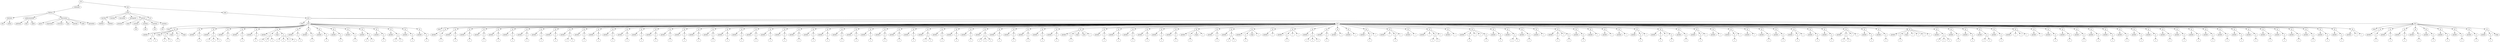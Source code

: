 digraph Tree {
	"t0" [label = "TEI"];
	"t1" [label = "teiHeader"];
	"t2" [label = "fileDesc"];
	"t3" [label = "titleStmt"];
	"t4" [label = "title"];
	"t5" [label = "author"];
	"t6" [label = "publicationStmt"];
	"t7" [label = "publisher"];
	"t8" [label = "idno"];
	"t9" [label = "rights"];
	"t10" [label = "SourceDesc"];
	"t11" [label = "genre"];
	"t12" [label = "inspiration"];
	"t13" [label = "structure"];
	"t14" [label = "type"];
	"t15" [label = "periode"];
	"t16" [label = "taille"];
	"t17" [label = "permalien"];
	"t18" [label = "text"];
	"t19" [label = "front"];
	"t20" [label = "docTitle"];
	"t21" [label = "titlePart"];
	"t22" [label = "titlePart"];
	"t23" [label = "docDate"];
	"t24" [label = "docAuthor"];
	"t25" [label = "docImprint"];
	"t26" [label = "premiere"];
	"t27" [label = "castList"];
	"t28" [label = "head"];
	"t29" [label = "castItem"];
	"t30" [label = "role"];
	"t31" [label = "castItem"];
	"t32" [label = "role"];
	"t33" [label = "castItem"];
	"t34" [label = "role"];
	"t35" [label = "castItem"];
	"t36" [label = "role"];
	"t37" [label = "set"];
	"t38" [label = "body"];
	"t39" [label = "div1"];
	"t40" [label = "head"];
	"t41" [label = "div2"];
	"t42" [label = "head"];
	"t43" [label = "sp"];
	"t44" [label = "speaker"];
	"t45" [label = "p"];
	"t46" [label = "s"];
	"t47" [label = "s"];
	"t48" [label = "stage"];
	"t49" [label = "p"];
	"t50" [label = "s"];
	"t51" [label = "s"];
	"t52" [label = "stage"];
	"t53" [label = "p"];
	"t54" [label = "s"];
	"t55" [label = "stage"];
	"t56" [label = "sp"];
	"t57" [label = "speaker"];
	"t58" [label = "p"];
	"t59" [label = "s"];
	"t60" [label = "sp"];
	"t61" [label = "speaker"];
	"t62" [label = "p"];
	"t63" [label = "s"];
	"t64" [label = "s"];
	"t65" [label = "s"];
	"t66" [label = "sp"];
	"t67" [label = "speaker"];
	"t68" [label = "p"];
	"t69" [label = "s"];
	"t70" [label = "sp"];
	"t71" [label = "speaker"];
	"t72" [label = "p"];
	"t73" [label = "s"];
	"t74" [label = "sp"];
	"t75" [label = "speaker"];
	"t76" [label = "p"];
	"t77" [label = "s"];
	"t78" [label = "sp"];
	"t79" [label = "speaker"];
	"t80" [label = "p"];
	"t81" [label = "s"];
	"t82" [label = "s"];
	"t83" [label = "s"];
	"t84" [label = "stage"];
	"t85" [label = "p"];
	"t86" [label = "s"];
	"t87" [label = "s"];
	"t88" [label = "s"];
	"t89" [label = "s"];
	"t90" [label = "sp"];
	"t91" [label = "speaker"];
	"t92" [label = "p"];
	"t93" [label = "s"];
	"t94" [label = "sp"];
	"t95" [label = "speaker"];
	"t96" [label = "p"];
	"t97" [label = "s"];
	"t98" [label = "sp"];
	"t99" [label = "speaker"];
	"t100" [label = "p"];
	"t101" [label = "s"];
	"t102" [label = "sp"];
	"t103" [label = "speaker"];
	"t104" [label = "p"];
	"t105" [label = "s"];
	"t106" [label = "sp"];
	"t107" [label = "speaker"];
	"t108" [label = "p"];
	"t109" [label = "s"];
	"t110" [label = "sp"];
	"t111" [label = "speaker"];
	"t112" [label = "p"];
	"t113" [label = "s"];
	"t114" [label = "s"];
	"t115" [label = "sp"];
	"t116" [label = "speaker"];
	"t117" [label = "p"];
	"t118" [label = "s"];
	"t119" [label = "sp"];
	"t120" [label = "speaker"];
	"t121" [label = "p"];
	"t122" [label = "s"];
	"t123" [label = "s"];
	"t124" [label = "sp"];
	"t125" [label = "speaker"];
	"t126" [label = "p"];
	"t127" [label = "s"];
	"t128" [label = "sp"];
	"t129" [label = "speaker"];
	"t130" [label = "p"];
	"t131" [label = "s"];
	"t132" [label = "div2"];
	"t133" [label = "head"];
	"t134" [label = "sp"];
	"t135" [label = "speaker"];
	"t136" [label = "p"];
	"t137" [label = "s"];
	"t138" [label = "sp"];
	"t139" [label = "speaker"];
	"t140" [label = "p"];
	"t141" [label = "s"];
	"t142" [label = "sp"];
	"t143" [label = "speaker"];
	"t144" [label = "p"];
	"t145" [label = "s"];
	"t146" [label = "sp"];
	"t147" [label = "speaker"];
	"t148" [label = "p"];
	"t149" [label = "s"];
	"t150" [label = "sp"];
	"t151" [label = "speaker"];
	"t152" [label = "p"];
	"t153" [label = "s"];
	"t154" [label = "sp"];
	"t155" [label = "speaker"];
	"t156" [label = "p"];
	"t157" [label = "s"];
	"t158" [label = "sp"];
	"t159" [label = "speaker"];
	"t160" [label = "p"];
	"t161" [label = "s"];
	"t162" [label = "sp"];
	"t163" [label = "speaker"];
	"t164" [label = "p"];
	"t165" [label = "s"];
	"t166" [label = "sp"];
	"t167" [label = "speaker"];
	"t168" [label = "p"];
	"t169" [label = "s"];
	"t170" [label = "sp"];
	"t171" [label = "speaker"];
	"t172" [label = "p"];
	"t173" [label = "s"];
	"t174" [label = "s"];
	"t175" [label = "sp"];
	"t176" [label = "speaker"];
	"t177" [label = "p"];
	"t178" [label = "s"];
	"t179" [label = "sp"];
	"t180" [label = "speaker"];
	"t181" [label = "p"];
	"t182" [label = "s"];
	"t183" [label = "sp"];
	"t184" [label = "speaker"];
	"t185" [label = "p"];
	"t186" [label = "s"];
	"t187" [label = "sp"];
	"t188" [label = "speaker"];
	"t189" [label = "p"];
	"t190" [label = "s"];
	"t191" [label = "sp"];
	"t192" [label = "speaker"];
	"t193" [label = "p"];
	"t194" [label = "s"];
	"t195" [label = "sp"];
	"t196" [label = "speaker"];
	"t197" [label = "p"];
	"t198" [label = "s"];
	"t199" [label = "sp"];
	"t200" [label = "speaker"];
	"t201" [label = "p"];
	"t202" [label = "s"];
	"t203" [label = "sp"];
	"t204" [label = "speaker"];
	"t205" [label = "p"];
	"t206" [label = "s"];
	"t207" [label = "sp"];
	"t208" [label = "speaker"];
	"t209" [label = "p"];
	"t210" [label = "s"];
	"t211" [label = "sp"];
	"t212" [label = "speaker"];
	"t213" [label = "p"];
	"t214" [label = "s"];
	"t215" [label = "sp"];
	"t216" [label = "speaker"];
	"t217" [label = "p"];
	"t218" [label = "s"];
	"t219" [label = "sp"];
	"t220" [label = "speaker"];
	"t221" [label = "p"];
	"t222" [label = "s"];
	"t223" [label = "sp"];
	"t224" [label = "speaker"];
	"t225" [label = "p"];
	"t226" [label = "s"];
	"t227" [label = "sp"];
	"t228" [label = "speaker"];
	"t229" [label = "p"];
	"t230" [label = "s"];
	"t231" [label = "sp"];
	"t232" [label = "speaker"];
	"t233" [label = "p"];
	"t234" [label = "s"];
	"t235" [label = "sp"];
	"t236" [label = "speaker"];
	"t237" [label = "p"];
	"t238" [label = "s"];
	"t239" [label = "sp"];
	"t240" [label = "speaker"];
	"t241" [label = "p"];
	"t242" [label = "s"];
	"t243" [label = "sp"];
	"t244" [label = "speaker"];
	"t245" [label = "p"];
	"t246" [label = "s"];
	"t247" [label = "sp"];
	"t248" [label = "speaker"];
	"t249" [label = "p"];
	"t250" [label = "s"];
	"t251" [label = "sp"];
	"t252" [label = "speaker"];
	"t253" [label = "p"];
	"t254" [label = "s"];
	"t255" [label = "sp"];
	"t256" [label = "speaker"];
	"t257" [label = "p"];
	"t258" [label = "s"];
	"t259" [label = "sp"];
	"t260" [label = "speaker"];
	"t261" [label = "p"];
	"t262" [label = "s"];
	"t263" [label = "sp"];
	"t264" [label = "speaker"];
	"t265" [label = "p"];
	"t266" [label = "s"];
	"t267" [label = "sp"];
	"t268" [label = "speaker"];
	"t269" [label = "p"];
	"t270" [label = "s"];
	"t271" [label = "sp"];
	"t272" [label = "speaker"];
	"t273" [label = "p"];
	"t274" [label = "s"];
	"t275" [label = "s"];
	"t276" [label = "sp"];
	"t277" [label = "speaker"];
	"t278" [label = "p"];
	"t279" [label = "s"];
	"t280" [label = "sp"];
	"t281" [label = "speaker"];
	"t282" [label = "p"];
	"t283" [label = "s"];
	"t284" [label = "sp"];
	"t285" [label = "speaker"];
	"t286" [label = "p"];
	"t287" [label = "s"];
	"t288" [label = "sp"];
	"t289" [label = "speaker"];
	"t290" [label = "p"];
	"t291" [label = "s"];
	"t292" [label = "s"];
	"t293" [label = "s"];
	"t294" [label = "sp"];
	"t295" [label = "speaker"];
	"t296" [label = "p"];
	"t297" [label = "s"];
	"t298" [label = "sp"];
	"t299" [label = "speaker"];
	"t300" [label = "p"];
	"t301" [label = "s"];
	"t302" [label = "sp"];
	"t303" [label = "speaker"];
	"t304" [label = "p"];
	"t305" [label = "s"];
	"t306" [label = "sp"];
	"t307" [label = "speaker"];
	"t308" [label = "p"];
	"t309" [label = "s"];
	"t310" [label = "sp"];
	"t311" [label = "speaker"];
	"t312" [label = "p"];
	"t313" [label = "s"];
	"t314" [label = "sp"];
	"t315" [label = "speaker"];
	"t316" [label = "p"];
	"t317" [label = "s"];
	"t318" [label = "stage"];
	"t319" [label = "note"];
	"t320" [label = "l"];
	"t321" [label = "sp"];
	"t322" [label = "speaker"];
	"t323" [label = "p"];
	"t324" [label = "s"];
	"t325" [label = "sp"];
	"t326" [label = "speaker"];
	"t327" [label = "p"];
	"t328" [label = "s"];
	"t329" [label = "sp"];
	"t330" [label = "speaker"];
	"t331" [label = "p"];
	"t332" [label = "s"];
	"t333" [label = "sp"];
	"t334" [label = "speaker"];
	"t335" [label = "p"];
	"t336" [label = "s"];
	"t337" [label = "sp"];
	"t338" [label = "speaker"];
	"t339" [label = "p"];
	"t340" [label = "s"];
	"t341" [label = "sp"];
	"t342" [label = "speaker"];
	"t343" [label = "p"];
	"t344" [label = "s"];
	"t345" [label = "sp"];
	"t346" [label = "speaker"];
	"t347" [label = "p"];
	"t348" [label = "s"];
	"t349" [label = "stage"];
	"t350" [label = "l"];
	"t351" [label = "sp"];
	"t352" [label = "speaker"];
	"t353" [label = "p"];
	"t354" [label = "s"];
	"t355" [label = "sp"];
	"t356" [label = "speaker"];
	"t357" [label = "p"];
	"t358" [label = "s"];
	"t359" [label = "s"];
	"t360" [label = "sp"];
	"t361" [label = "speaker"];
	"t362" [label = "p"];
	"t363" [label = "s"];
	"t364" [label = "stage"];
	"t365" [label = "l"];
	"t366" [label = "sp"];
	"t367" [label = "speaker"];
	"t368" [label = "l"];
	"t369" [label = "sp"];
	"t370" [label = "speaker"];
	"t371" [label = "p"];
	"t372" [label = "s"];
	"t373" [label = "l"];
	"t374" [label = "l"];
	"t375" [label = "sp"];
	"t376" [label = "speaker"];
	"t377" [label = "p"];
	"t378" [label = "s"];
	"t379" [label = "s"];
	"t380" [label = "s"];
	"t381" [label = "sp"];
	"t382" [label = "speaker"];
	"t383" [label = "p"];
	"t384" [label = "s"];
	"t385" [label = "sp"];
	"t386" [label = "speaker"];
	"t387" [label = "l"];
	"t388" [label = "sp"];
	"t389" [label = "speaker"];
	"t390" [label = "l"];
	"t391" [label = "sp"];
	"t392" [label = "speaker"];
	"t393" [label = "p"];
	"t394" [label = "s"];
	"t395" [label = "l"];
	"t396" [label = "sp"];
	"t397" [label = "speaker"];
	"t398" [label = "l"];
	"t399" [label = "p"];
	"t400" [label = "s"];
	"t401" [label = "l"];
	"t402" [label = "sp"];
	"t403" [label = "speaker"];
	"t404" [label = "l"];
	"t405" [label = "sp"];
	"t406" [label = "speaker"];
	"t407" [label = "l"];
	"t408" [label = "p"];
	"t409" [label = "s"];
	"t410" [label = "s"];
	"t411" [label = "l"];
	"t412" [label = "sp"];
	"t413" [label = "speaker"];
	"t414" [label = "l"];
	"t415" [label = "sp"];
	"t416" [label = "speaker"];
	"t417" [label = "p"];
	"t418" [label = "s"];
	"t419" [label = "l"];
	"t420" [label = "l"];
	"t421" [label = "p"];
	"t422" [label = "s"];
	"t423" [label = "sp"];
	"t424" [label = "speaker"];
	"t425" [label = "p"];
	"t426" [label = "s"];
	"t427" [label = "sp"];
	"t428" [label = "speaker"];
	"t429" [label = "p"];
	"t430" [label = "s"];
	"t431" [label = "s"];
	"t432" [label = "sp"];
	"t433" [label = "speaker"];
	"t434" [label = "p"];
	"t435" [label = "s"];
	"t436" [label = "sp"];
	"t437" [label = "speaker"];
	"t438" [label = "l"];
	"t439" [label = "sp"];
	"t440" [label = "speaker"];
	"t441" [label = "p"];
	"t442" [label = "s"];
	"t443" [label = "l"];
	"t444" [label = "p"];
	"t445" [label = "s"];
	"t446" [label = "sp"];
	"t447" [label = "speaker"];
	"t448" [label = "p"];
	"t449" [label = "s"];
	"t450" [label = "sp"];
	"t451" [label = "speaker"];
	"t452" [label = "l"];
	"t453" [label = "sp"];
	"t454" [label = "speaker"];
	"t455" [label = "l"];
	"t456" [label = "sp"];
	"t457" [label = "speaker"];
	"t458" [label = "l"];
	"t459" [label = "sp"];
	"t460" [label = "speaker"];
	"t461" [label = "p"];
	"t462" [label = "s"];
	"t463" [label = "l"];
	"t464" [label = "sp"];
	"t465" [label = "speaker"];
	"t466" [label = "p"];
	"t467" [label = "s"];
	"t468" [label = "l"];
	"t469" [label = "p"];
	"t470" [label = "s"];
	"t471" [label = "sp"];
	"t472" [label = "speaker"];
	"t473" [label = "p"];
	"t474" [label = "s"];
	"t475" [label = "sp"];
	"t476" [label = "speaker"];
	"t477" [label = "p"];
	"t478" [label = "s"];
	"t479" [label = "l"];
	"t480" [label = "sp"];
	"t481" [label = "speaker"];
	"t482" [label = "l"];
	"t483" [label = "sp"];
	"t484" [label = "speaker"];
	"t485" [label = "p"];
	"t486" [label = "s"];
	"t487" [label = "l"];
	"t488" [label = "sp"];
	"t489" [label = "speaker"];
	"t490" [label = "l"];
	"t491" [label = "sp"];
	"t492" [label = "speaker"];
	"t493" [label = "p"];
	"t494" [label = "s"];
	"t495" [label = "sp"];
	"t496" [label = "speaker"];
	"t497" [label = "p"];
	"t498" [label = "s"];
	"t499" [label = "sp"];
	"t500" [label = "speaker"];
	"t501" [label = "p"];
	"t502" [label = "s"];
	"t503" [label = "l"];
	"t504" [label = "sp"];
	"t505" [label = "speaker"];
	"t506" [label = "p"];
	"t507" [label = "s"];
	"t508" [label = "sp"];
	"t509" [label = "speaker"];
	"t510" [label = "p"];
	"t511" [label = "s"];
	"t512" [label = "sp"];
	"t513" [label = "speaker"];
	"t514" [label = "p"];
	"t515" [label = "s"];
	"t516" [label = "s"];
	"t517" [label = "l"];
	"t518" [label = "l"];
	"t519" [label = "sp"];
	"t520" [label = "speaker"];
	"t521" [label = "p"];
	"t522" [label = "s"];
	"t523" [label = "sp"];
	"t524" [label = "speaker"];
	"t525" [label = "p"];
	"t526" [label = "s"];
	"t527" [label = "sp"];
	"t528" [label = "speaker"];
	"t529" [label = "p"];
	"t530" [label = "s"];
	"t531" [label = "stage"];
	"t532" [label = "l"];
	"t533" [label = "l"];
	"t534" [label = "l"];
	"t535" [label = "l"];
	"t536" [label = "sp"];
	"t537" [label = "speaker"];
	"t538" [label = "p"];
	"t539" [label = "s"];
	"t540" [label = "s"];
	"t541" [label = "s"];
	"t542" [label = "sp"];
	"t543" [label = "speaker"];
	"t544" [label = "p"];
	"t545" [label = "s"];
	"t546" [label = "sp"];
	"t547" [label = "speaker"];
	"t548" [label = "p"];
	"t549" [label = "s"];
	"t550" [label = "sp"];
	"t551" [label = "speaker"];
	"t552" [label = "p"];
	"t553" [label = "s"];
	"t554" [label = "s"];
	"t555" [label = "sp"];
	"t556" [label = "speaker"];
	"t557" [label = "p"];
	"t558" [label = "s"];
	"t559" [label = "sp"];
	"t560" [label = "speaker"];
	"t561" [label = "l"];
	"t562" [label = "l"];
	"t563" [label = "l"];
	"t564" [label = "sp"];
	"t565" [label = "speaker"];
	"t566" [label = "l"];
	"t567" [label = "sp"];
	"t568" [label = "speaker"];
	"t569" [label = "p"];
	"t570" [label = "s"];
	"t571" [label = "sp"];
	"t572" [label = "speaker"];
	"t573" [label = "p"];
	"t574" [label = "s"];
	"t575" [label = "sp"];
	"t576" [label = "speaker"];
	"t577" [label = "p"];
	"t578" [label = "s"];
	"t579" [label = "sp"];
	"t580" [label = "speaker"];
	"t581" [label = "p"];
	"t582" [label = "s"];
	"t583" [label = "sp"];
	"t584" [label = "speaker"];
	"t585" [label = "p"];
	"t586" [label = "s"];
	"t587" [label = "sp"];
	"t588" [label = "speaker"];
	"t589" [label = "p"];
	"t590" [label = "s"];
	"t591" [label = "sp"];
	"t592" [label = "speaker"];
	"t593" [label = "p"];
	"t594" [label = "s"];
	"t595" [label = "sp"];
	"t596" [label = "speaker"];
	"t597" [label = "p"];
	"t598" [label = "s"];
	"t599" [label = "sp"];
	"t600" [label = "speaker"];
	"t601" [label = "p"];
	"t602" [label = "s"];
	"t603" [label = "sp"];
	"t604" [label = "speaker"];
	"t605" [label = "p"];
	"t606" [label = "s"];
	"t607" [label = "sp"];
	"t608" [label = "speaker"];
	"t609" [label = "p"];
	"t610" [label = "s"];
	"t611" [label = "sp"];
	"t612" [label = "speaker"];
	"t613" [label = "p"];
	"t614" [label = "s"];
	"t615" [label = "sp"];
	"t616" [label = "speaker"];
	"t617" [label = "p"];
	"t618" [label = "s"];
	"t619" [label = "sp"];
	"t620" [label = "speaker"];
	"t621" [label = "p"];
	"t622" [label = "s"];
	"t623" [label = "sp"];
	"t624" [label = "speaker"];
	"t625" [label = "p"];
	"t626" [label = "s"];
	"t627" [label = "sp"];
	"t628" [label = "speaker"];
	"t629" [label = "p"];
	"t630" [label = "s"];
	"t631" [label = "sp"];
	"t632" [label = "speaker"];
	"t633" [label = "p"];
	"t634" [label = "s"];
	"t635" [label = "sp"];
	"t636" [label = "speaker"];
	"t637" [label = "p"];
	"t638" [label = "s"];
	"t639" [label = "sp"];
	"t640" [label = "speaker"];
	"t641" [label = "p"];
	"t642" [label = "s"];
	"t643" [label = "sp"];
	"t644" [label = "speaker"];
	"t645" [label = "p"];
	"t646" [label = "s"];
	"t647" [label = "sp"];
	"t648" [label = "speaker"];
	"t649" [label = "p"];
	"t650" [label = "s"];
	"t651" [label = "sp"];
	"t652" [label = "speaker"];
	"t653" [label = "l"];
	"t654" [label = "l"];
	"t655" [label = "div2"];
	"t656" [label = "head"];
	"t657" [label = "sp"];
	"t658" [label = "speaker"];
	"t659" [label = "p"];
	"t660" [label = "s"];
	"t661" [label = "sp"];
	"t662" [label = "speaker"];
	"t663" [label = "p"];
	"t664" [label = "s"];
	"t665" [label = "sp"];
	"t666" [label = "speaker"];
	"t667" [label = "p"];
	"t668" [label = "s"];
	"t669" [label = "sp"];
	"t670" [label = "speaker"];
	"t671" [label = "p"];
	"t672" [label = "s"];
	"t673" [label = "sp"];
	"t674" [label = "speaker"];
	"t675" [label = "p"];
	"t676" [label = "s"];
	"t677" [label = "sp"];
	"t678" [label = "speaker"];
	"t679" [label = "p"];
	"t680" [label = "s"];
	"t681" [label = "sp"];
	"t682" [label = "speaker"];
	"t683" [label = "p"];
	"t684" [label = "s"];
	"t685" [label = "sp"];
	"t686" [label = "speaker"];
	"t687" [label = "p"];
	"t688" [label = "s"];
	"t689" [label = "sp"];
	"t690" [label = "speaker"];
	"t691" [label = "p"];
	"t692" [label = "s"];
	"t693" [label = "stage"];
	"t0" -> "t1";
	"t1" -> "t2";
	"t2" -> "t3";
	"t3" -> "t4";
	"t3" -> "t5";
	"t2" -> "t6";
	"t6" -> "t7";
	"t6" -> "t8";
	"t6" -> "t9";
	"t2" -> "t10";
	"t10" -> "t11";
	"t10" -> "t12";
	"t10" -> "t13";
	"t10" -> "t14";
	"t10" -> "t15";
	"t10" -> "t16";
	"t10" -> "t17";
	"t0" -> "t18";
	"t18" -> "t19";
	"t19" -> "t20";
	"t20" -> "t21";
	"t20" -> "t22";
	"t19" -> "t23";
	"t19" -> "t24";
	"t19" -> "t25";
	"t25" -> "t26";
	"t19" -> "t27";
	"t27" -> "t28";
	"t27" -> "t29";
	"t29" -> "t30";
	"t27" -> "t31";
	"t31" -> "t32";
	"t27" -> "t33";
	"t33" -> "t34";
	"t27" -> "t35";
	"t35" -> "t36";
	"t19" -> "t37";
	"t18" -> "t38";
	"t38" -> "t39";
	"t39" -> "t40";
	"t39" -> "t41";
	"t41" -> "t42";
	"t41" -> "t43";
	"t43" -> "t44";
	"t43" -> "t45";
	"t45" -> "t46";
	"t45" -> "t47";
	"t43" -> "t48";
	"t43" -> "t49";
	"t49" -> "t50";
	"t49" -> "t51";
	"t43" -> "t52";
	"t43" -> "t53";
	"t53" -> "t54";
	"t43" -> "t55";
	"t41" -> "t56";
	"t56" -> "t57";
	"t56" -> "t58";
	"t58" -> "t59";
	"t41" -> "t60";
	"t60" -> "t61";
	"t60" -> "t62";
	"t62" -> "t63";
	"t62" -> "t64";
	"t62" -> "t65";
	"t41" -> "t66";
	"t66" -> "t67";
	"t66" -> "t68";
	"t68" -> "t69";
	"t41" -> "t70";
	"t70" -> "t71";
	"t70" -> "t72";
	"t72" -> "t73";
	"t41" -> "t74";
	"t74" -> "t75";
	"t74" -> "t76";
	"t76" -> "t77";
	"t41" -> "t78";
	"t78" -> "t79";
	"t78" -> "t80";
	"t80" -> "t81";
	"t80" -> "t82";
	"t80" -> "t83";
	"t78" -> "t84";
	"t78" -> "t85";
	"t85" -> "t86";
	"t85" -> "t87";
	"t85" -> "t88";
	"t85" -> "t89";
	"t41" -> "t90";
	"t90" -> "t91";
	"t90" -> "t92";
	"t92" -> "t93";
	"t41" -> "t94";
	"t94" -> "t95";
	"t94" -> "t96";
	"t96" -> "t97";
	"t41" -> "t98";
	"t98" -> "t99";
	"t98" -> "t100";
	"t100" -> "t101";
	"t41" -> "t102";
	"t102" -> "t103";
	"t102" -> "t104";
	"t104" -> "t105";
	"t41" -> "t106";
	"t106" -> "t107";
	"t106" -> "t108";
	"t108" -> "t109";
	"t41" -> "t110";
	"t110" -> "t111";
	"t110" -> "t112";
	"t112" -> "t113";
	"t112" -> "t114";
	"t41" -> "t115";
	"t115" -> "t116";
	"t115" -> "t117";
	"t117" -> "t118";
	"t41" -> "t119";
	"t119" -> "t120";
	"t119" -> "t121";
	"t121" -> "t122";
	"t121" -> "t123";
	"t41" -> "t124";
	"t124" -> "t125";
	"t124" -> "t126";
	"t126" -> "t127";
	"t41" -> "t128";
	"t128" -> "t129";
	"t128" -> "t130";
	"t130" -> "t131";
	"t39" -> "t132";
	"t132" -> "t133";
	"t132" -> "t134";
	"t134" -> "t135";
	"t134" -> "t136";
	"t136" -> "t137";
	"t132" -> "t138";
	"t138" -> "t139";
	"t138" -> "t140";
	"t140" -> "t141";
	"t132" -> "t142";
	"t142" -> "t143";
	"t142" -> "t144";
	"t144" -> "t145";
	"t132" -> "t146";
	"t146" -> "t147";
	"t146" -> "t148";
	"t148" -> "t149";
	"t132" -> "t150";
	"t150" -> "t151";
	"t150" -> "t152";
	"t152" -> "t153";
	"t132" -> "t154";
	"t154" -> "t155";
	"t154" -> "t156";
	"t156" -> "t157";
	"t132" -> "t158";
	"t158" -> "t159";
	"t158" -> "t160";
	"t160" -> "t161";
	"t132" -> "t162";
	"t162" -> "t163";
	"t162" -> "t164";
	"t164" -> "t165";
	"t132" -> "t166";
	"t166" -> "t167";
	"t166" -> "t168";
	"t168" -> "t169";
	"t132" -> "t170";
	"t170" -> "t171";
	"t170" -> "t172";
	"t172" -> "t173";
	"t172" -> "t174";
	"t132" -> "t175";
	"t175" -> "t176";
	"t175" -> "t177";
	"t177" -> "t178";
	"t132" -> "t179";
	"t179" -> "t180";
	"t179" -> "t181";
	"t181" -> "t182";
	"t132" -> "t183";
	"t183" -> "t184";
	"t183" -> "t185";
	"t185" -> "t186";
	"t132" -> "t187";
	"t187" -> "t188";
	"t187" -> "t189";
	"t189" -> "t190";
	"t132" -> "t191";
	"t191" -> "t192";
	"t191" -> "t193";
	"t193" -> "t194";
	"t132" -> "t195";
	"t195" -> "t196";
	"t195" -> "t197";
	"t197" -> "t198";
	"t132" -> "t199";
	"t199" -> "t200";
	"t199" -> "t201";
	"t201" -> "t202";
	"t132" -> "t203";
	"t203" -> "t204";
	"t203" -> "t205";
	"t205" -> "t206";
	"t132" -> "t207";
	"t207" -> "t208";
	"t207" -> "t209";
	"t209" -> "t210";
	"t132" -> "t211";
	"t211" -> "t212";
	"t211" -> "t213";
	"t213" -> "t214";
	"t132" -> "t215";
	"t215" -> "t216";
	"t215" -> "t217";
	"t217" -> "t218";
	"t132" -> "t219";
	"t219" -> "t220";
	"t219" -> "t221";
	"t221" -> "t222";
	"t132" -> "t223";
	"t223" -> "t224";
	"t223" -> "t225";
	"t225" -> "t226";
	"t132" -> "t227";
	"t227" -> "t228";
	"t227" -> "t229";
	"t229" -> "t230";
	"t132" -> "t231";
	"t231" -> "t232";
	"t231" -> "t233";
	"t233" -> "t234";
	"t132" -> "t235";
	"t235" -> "t236";
	"t235" -> "t237";
	"t237" -> "t238";
	"t132" -> "t239";
	"t239" -> "t240";
	"t239" -> "t241";
	"t241" -> "t242";
	"t132" -> "t243";
	"t243" -> "t244";
	"t243" -> "t245";
	"t245" -> "t246";
	"t132" -> "t247";
	"t247" -> "t248";
	"t247" -> "t249";
	"t249" -> "t250";
	"t132" -> "t251";
	"t251" -> "t252";
	"t251" -> "t253";
	"t253" -> "t254";
	"t132" -> "t255";
	"t255" -> "t256";
	"t255" -> "t257";
	"t257" -> "t258";
	"t132" -> "t259";
	"t259" -> "t260";
	"t259" -> "t261";
	"t261" -> "t262";
	"t132" -> "t263";
	"t263" -> "t264";
	"t263" -> "t265";
	"t265" -> "t266";
	"t132" -> "t267";
	"t267" -> "t268";
	"t267" -> "t269";
	"t269" -> "t270";
	"t132" -> "t271";
	"t271" -> "t272";
	"t271" -> "t273";
	"t273" -> "t274";
	"t273" -> "t275";
	"t132" -> "t276";
	"t276" -> "t277";
	"t276" -> "t278";
	"t278" -> "t279";
	"t132" -> "t280";
	"t280" -> "t281";
	"t280" -> "t282";
	"t282" -> "t283";
	"t132" -> "t284";
	"t284" -> "t285";
	"t284" -> "t286";
	"t286" -> "t287";
	"t132" -> "t288";
	"t288" -> "t289";
	"t288" -> "t290";
	"t290" -> "t291";
	"t290" -> "t292";
	"t290" -> "t293";
	"t132" -> "t294";
	"t294" -> "t295";
	"t294" -> "t296";
	"t296" -> "t297";
	"t132" -> "t298";
	"t298" -> "t299";
	"t298" -> "t300";
	"t300" -> "t301";
	"t132" -> "t302";
	"t302" -> "t303";
	"t302" -> "t304";
	"t304" -> "t305";
	"t132" -> "t306";
	"t306" -> "t307";
	"t306" -> "t308";
	"t308" -> "t309";
	"t132" -> "t310";
	"t310" -> "t311";
	"t310" -> "t312";
	"t312" -> "t313";
	"t132" -> "t314";
	"t314" -> "t315";
	"t314" -> "t316";
	"t316" -> "t317";
	"t314" -> "t318";
	"t314" -> "t319";
	"t314" -> "t320";
	"t132" -> "t321";
	"t321" -> "t322";
	"t321" -> "t323";
	"t323" -> "t324";
	"t132" -> "t325";
	"t325" -> "t326";
	"t325" -> "t327";
	"t327" -> "t328";
	"t132" -> "t329";
	"t329" -> "t330";
	"t329" -> "t331";
	"t331" -> "t332";
	"t132" -> "t333";
	"t333" -> "t334";
	"t333" -> "t335";
	"t335" -> "t336";
	"t132" -> "t337";
	"t337" -> "t338";
	"t337" -> "t339";
	"t339" -> "t340";
	"t132" -> "t341";
	"t341" -> "t342";
	"t341" -> "t343";
	"t343" -> "t344";
	"t132" -> "t345";
	"t345" -> "t346";
	"t345" -> "t347";
	"t347" -> "t348";
	"t345" -> "t349";
	"t345" -> "t350";
	"t132" -> "t351";
	"t351" -> "t352";
	"t351" -> "t353";
	"t353" -> "t354";
	"t132" -> "t355";
	"t355" -> "t356";
	"t355" -> "t357";
	"t357" -> "t358";
	"t357" -> "t359";
	"t132" -> "t360";
	"t360" -> "t361";
	"t360" -> "t362";
	"t362" -> "t363";
	"t360" -> "t364";
	"t360" -> "t365";
	"t132" -> "t366";
	"t366" -> "t367";
	"t366" -> "t368";
	"t132" -> "t369";
	"t369" -> "t370";
	"t369" -> "t371";
	"t371" -> "t372";
	"t369" -> "t373";
	"t369" -> "t374";
	"t132" -> "t375";
	"t375" -> "t376";
	"t375" -> "t377";
	"t377" -> "t378";
	"t377" -> "t379";
	"t377" -> "t380";
	"t132" -> "t381";
	"t381" -> "t382";
	"t381" -> "t383";
	"t383" -> "t384";
	"t132" -> "t385";
	"t385" -> "t386";
	"t385" -> "t387";
	"t132" -> "t388";
	"t388" -> "t389";
	"t388" -> "t390";
	"t132" -> "t391";
	"t391" -> "t392";
	"t391" -> "t393";
	"t393" -> "t394";
	"t391" -> "t395";
	"t132" -> "t396";
	"t396" -> "t397";
	"t396" -> "t398";
	"t396" -> "t399";
	"t399" -> "t400";
	"t396" -> "t401";
	"t132" -> "t402";
	"t402" -> "t403";
	"t402" -> "t404";
	"t132" -> "t405";
	"t405" -> "t406";
	"t405" -> "t407";
	"t405" -> "t408";
	"t408" -> "t409";
	"t408" -> "t410";
	"t405" -> "t411";
	"t132" -> "t412";
	"t412" -> "t413";
	"t412" -> "t414";
	"t132" -> "t415";
	"t415" -> "t416";
	"t415" -> "t417";
	"t417" -> "t418";
	"t415" -> "t419";
	"t415" -> "t420";
	"t415" -> "t421";
	"t421" -> "t422";
	"t132" -> "t423";
	"t423" -> "t424";
	"t423" -> "t425";
	"t425" -> "t426";
	"t132" -> "t427";
	"t427" -> "t428";
	"t427" -> "t429";
	"t429" -> "t430";
	"t429" -> "t431";
	"t132" -> "t432";
	"t432" -> "t433";
	"t432" -> "t434";
	"t434" -> "t435";
	"t132" -> "t436";
	"t436" -> "t437";
	"t436" -> "t438";
	"t132" -> "t439";
	"t439" -> "t440";
	"t439" -> "t441";
	"t441" -> "t442";
	"t439" -> "t443";
	"t439" -> "t444";
	"t444" -> "t445";
	"t132" -> "t446";
	"t446" -> "t447";
	"t446" -> "t448";
	"t448" -> "t449";
	"t132" -> "t450";
	"t450" -> "t451";
	"t450" -> "t452";
	"t132" -> "t453";
	"t453" -> "t454";
	"t453" -> "t455";
	"t132" -> "t456";
	"t456" -> "t457";
	"t456" -> "t458";
	"t132" -> "t459";
	"t459" -> "t460";
	"t459" -> "t461";
	"t461" -> "t462";
	"t459" -> "t463";
	"t132" -> "t464";
	"t464" -> "t465";
	"t464" -> "t466";
	"t466" -> "t467";
	"t464" -> "t468";
	"t464" -> "t469";
	"t469" -> "t470";
	"t132" -> "t471";
	"t471" -> "t472";
	"t471" -> "t473";
	"t473" -> "t474";
	"t132" -> "t475";
	"t475" -> "t476";
	"t475" -> "t477";
	"t477" -> "t478";
	"t475" -> "t479";
	"t132" -> "t480";
	"t480" -> "t481";
	"t480" -> "t482";
	"t132" -> "t483";
	"t483" -> "t484";
	"t483" -> "t485";
	"t485" -> "t486";
	"t483" -> "t487";
	"t132" -> "t488";
	"t488" -> "t489";
	"t488" -> "t490";
	"t132" -> "t491";
	"t491" -> "t492";
	"t491" -> "t493";
	"t493" -> "t494";
	"t132" -> "t495";
	"t495" -> "t496";
	"t495" -> "t497";
	"t497" -> "t498";
	"t132" -> "t499";
	"t499" -> "t500";
	"t499" -> "t501";
	"t501" -> "t502";
	"t499" -> "t503";
	"t132" -> "t504";
	"t504" -> "t505";
	"t504" -> "t506";
	"t506" -> "t507";
	"t132" -> "t508";
	"t508" -> "t509";
	"t508" -> "t510";
	"t510" -> "t511";
	"t132" -> "t512";
	"t512" -> "t513";
	"t512" -> "t514";
	"t514" -> "t515";
	"t514" -> "t516";
	"t512" -> "t517";
	"t512" -> "t518";
	"t132" -> "t519";
	"t519" -> "t520";
	"t519" -> "t521";
	"t521" -> "t522";
	"t132" -> "t523";
	"t523" -> "t524";
	"t523" -> "t525";
	"t525" -> "t526";
	"t132" -> "t527";
	"t527" -> "t528";
	"t527" -> "t529";
	"t529" -> "t530";
	"t527" -> "t531";
	"t527" -> "t532";
	"t527" -> "t533";
	"t527" -> "t534";
	"t527" -> "t535";
	"t132" -> "t536";
	"t536" -> "t537";
	"t536" -> "t538";
	"t538" -> "t539";
	"t538" -> "t540";
	"t538" -> "t541";
	"t132" -> "t542";
	"t542" -> "t543";
	"t542" -> "t544";
	"t544" -> "t545";
	"t132" -> "t546";
	"t546" -> "t547";
	"t546" -> "t548";
	"t548" -> "t549";
	"t132" -> "t550";
	"t550" -> "t551";
	"t550" -> "t552";
	"t552" -> "t553";
	"t552" -> "t554";
	"t132" -> "t555";
	"t555" -> "t556";
	"t555" -> "t557";
	"t557" -> "t558";
	"t132" -> "t559";
	"t559" -> "t560";
	"t559" -> "t561";
	"t559" -> "t562";
	"t559" -> "t563";
	"t132" -> "t564";
	"t564" -> "t565";
	"t564" -> "t566";
	"t132" -> "t567";
	"t567" -> "t568";
	"t567" -> "t569";
	"t569" -> "t570";
	"t132" -> "t571";
	"t571" -> "t572";
	"t571" -> "t573";
	"t573" -> "t574";
	"t132" -> "t575";
	"t575" -> "t576";
	"t575" -> "t577";
	"t577" -> "t578";
	"t132" -> "t579";
	"t579" -> "t580";
	"t579" -> "t581";
	"t581" -> "t582";
	"t132" -> "t583";
	"t583" -> "t584";
	"t583" -> "t585";
	"t585" -> "t586";
	"t132" -> "t587";
	"t587" -> "t588";
	"t587" -> "t589";
	"t589" -> "t590";
	"t132" -> "t591";
	"t591" -> "t592";
	"t591" -> "t593";
	"t593" -> "t594";
	"t132" -> "t595";
	"t595" -> "t596";
	"t595" -> "t597";
	"t597" -> "t598";
	"t132" -> "t599";
	"t599" -> "t600";
	"t599" -> "t601";
	"t601" -> "t602";
	"t132" -> "t603";
	"t603" -> "t604";
	"t603" -> "t605";
	"t605" -> "t606";
	"t132" -> "t607";
	"t607" -> "t608";
	"t607" -> "t609";
	"t609" -> "t610";
	"t132" -> "t611";
	"t611" -> "t612";
	"t611" -> "t613";
	"t613" -> "t614";
	"t132" -> "t615";
	"t615" -> "t616";
	"t615" -> "t617";
	"t617" -> "t618";
	"t132" -> "t619";
	"t619" -> "t620";
	"t619" -> "t621";
	"t621" -> "t622";
	"t132" -> "t623";
	"t623" -> "t624";
	"t623" -> "t625";
	"t625" -> "t626";
	"t132" -> "t627";
	"t627" -> "t628";
	"t627" -> "t629";
	"t629" -> "t630";
	"t132" -> "t631";
	"t631" -> "t632";
	"t631" -> "t633";
	"t633" -> "t634";
	"t132" -> "t635";
	"t635" -> "t636";
	"t635" -> "t637";
	"t637" -> "t638";
	"t132" -> "t639";
	"t639" -> "t640";
	"t639" -> "t641";
	"t641" -> "t642";
	"t132" -> "t643";
	"t643" -> "t644";
	"t643" -> "t645";
	"t645" -> "t646";
	"t132" -> "t647";
	"t647" -> "t648";
	"t647" -> "t649";
	"t649" -> "t650";
	"t132" -> "t651";
	"t651" -> "t652";
	"t651" -> "t653";
	"t651" -> "t654";
	"t39" -> "t655";
	"t655" -> "t656";
	"t655" -> "t657";
	"t657" -> "t658";
	"t657" -> "t659";
	"t659" -> "t660";
	"t655" -> "t661";
	"t661" -> "t662";
	"t661" -> "t663";
	"t663" -> "t664";
	"t655" -> "t665";
	"t665" -> "t666";
	"t665" -> "t667";
	"t667" -> "t668";
	"t655" -> "t669";
	"t669" -> "t670";
	"t669" -> "t671";
	"t671" -> "t672";
	"t655" -> "t673";
	"t673" -> "t674";
	"t673" -> "t675";
	"t675" -> "t676";
	"t655" -> "t677";
	"t677" -> "t678";
	"t677" -> "t679";
	"t679" -> "t680";
	"t655" -> "t681";
	"t681" -> "t682";
	"t681" -> "t683";
	"t683" -> "t684";
	"t655" -> "t685";
	"t685" -> "t686";
	"t685" -> "t687";
	"t687" -> "t688";
	"t655" -> "t689";
	"t689" -> "t690";
	"t689" -> "t691";
	"t691" -> "t692";
	"t689" -> "t693";
}
